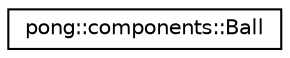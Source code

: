 digraph "Graphical Class Hierarchy"
{
 // LATEX_PDF_SIZE
  edge [fontname="Helvetica",fontsize="10",labelfontname="Helvetica",labelfontsize="10"];
  node [fontname="Helvetica",fontsize="10",shape=record];
  rankdir="LR";
  Node0 [label="pong::components::Ball",height=0.2,width=0.4,color="black", fillcolor="white", style="filled",URL="$structpong_1_1components_1_1_ball.html",tooltip="Ball Marker Component."];
}
